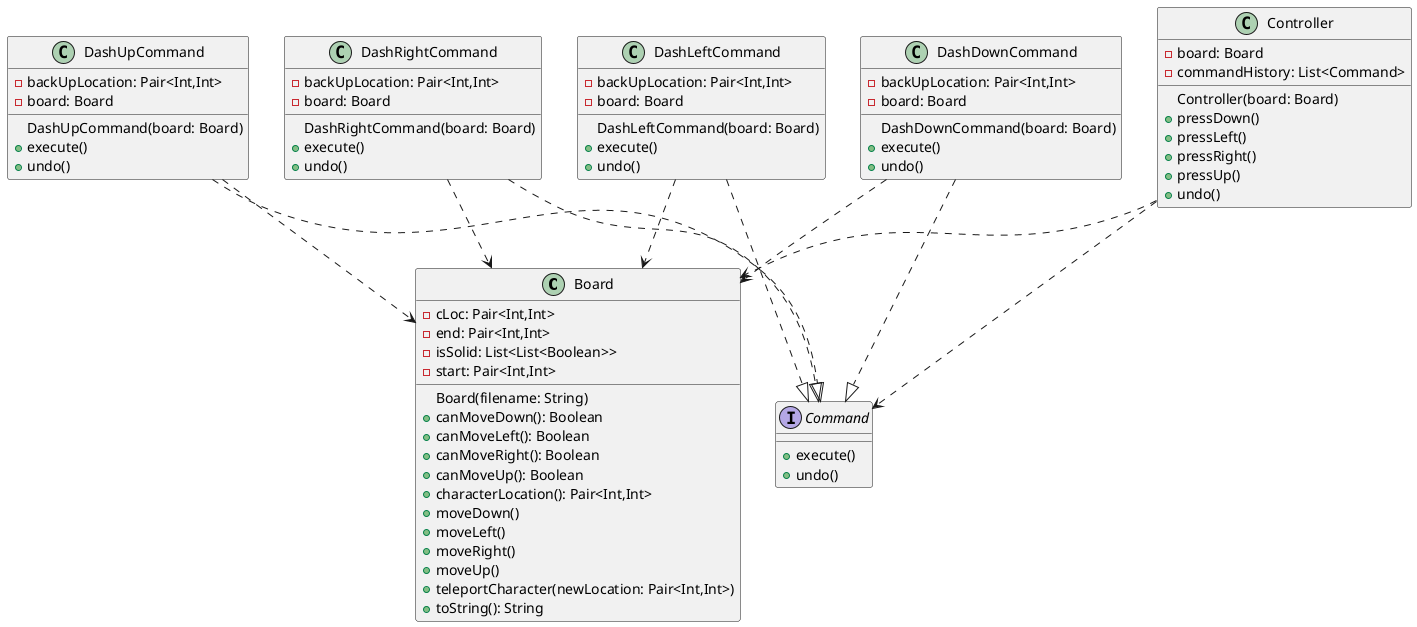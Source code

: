 @startuml
class Board
{
    Board(filename: String)
    - cLoc: Pair<Int,Int>
    - end: Pair<Int,Int>
    - isSolid: List<List<Boolean>>
    - start: Pair<Int,Int>
    + canMoveDown(): Boolean
    + canMoveLeft(): Boolean
    + canMoveRight(): Boolean
    + canMoveUp(): Boolean
    + characterLocation(): Pair<Int,Int>
    + moveDown()
    + moveLeft()
    + moveRight()
    + moveUp()
    + teleportCharacter(newLocation: Pair<Int,Int>)
    + toString(): String
}


class Controller
{
    Controller(board: Board)
    - board: Board
    - commandHistory: List<Command>
    + pressDown()
    + pressLeft()
    + pressRight()
    + pressUp()
    + undo()
}


interface Command
{
    + execute()
    + undo()
}


class DashUpCommand
{
    DashUpCommand(board: Board)
    - backUpLocation: Pair<Int,Int>
    - board: Board
    + execute()
    + undo()
}
DashUpCommand ..|> Command

class DashRightCommand
{
    DashRightCommand(board: Board)
    - backUpLocation: Pair<Int,Int>
    - board: Board
    + execute()
    + undo()
}
DashRightCommand ..|> Command

class DashLeftCommand
{
    DashLeftCommand(board: Board)
    - backUpLocation: Pair<Int,Int>
    - board: Board
    + execute()
    + undo()
}
DashLeftCommand ..|> Command

class DashDownCommand
{
    DashDownCommand(board: Board)
    - backUpLocation: Pair<Int,Int>
    - board: Board
    + execute()
    + undo()
}
DashDownCommand ..|> Command

Controller ..> Board
Controller ..> Command
DashUpCommand ..> Board
DashRightCommand ..> Board
DashLeftCommand ..> Board
DashDownCommand ..> Board
@enduml